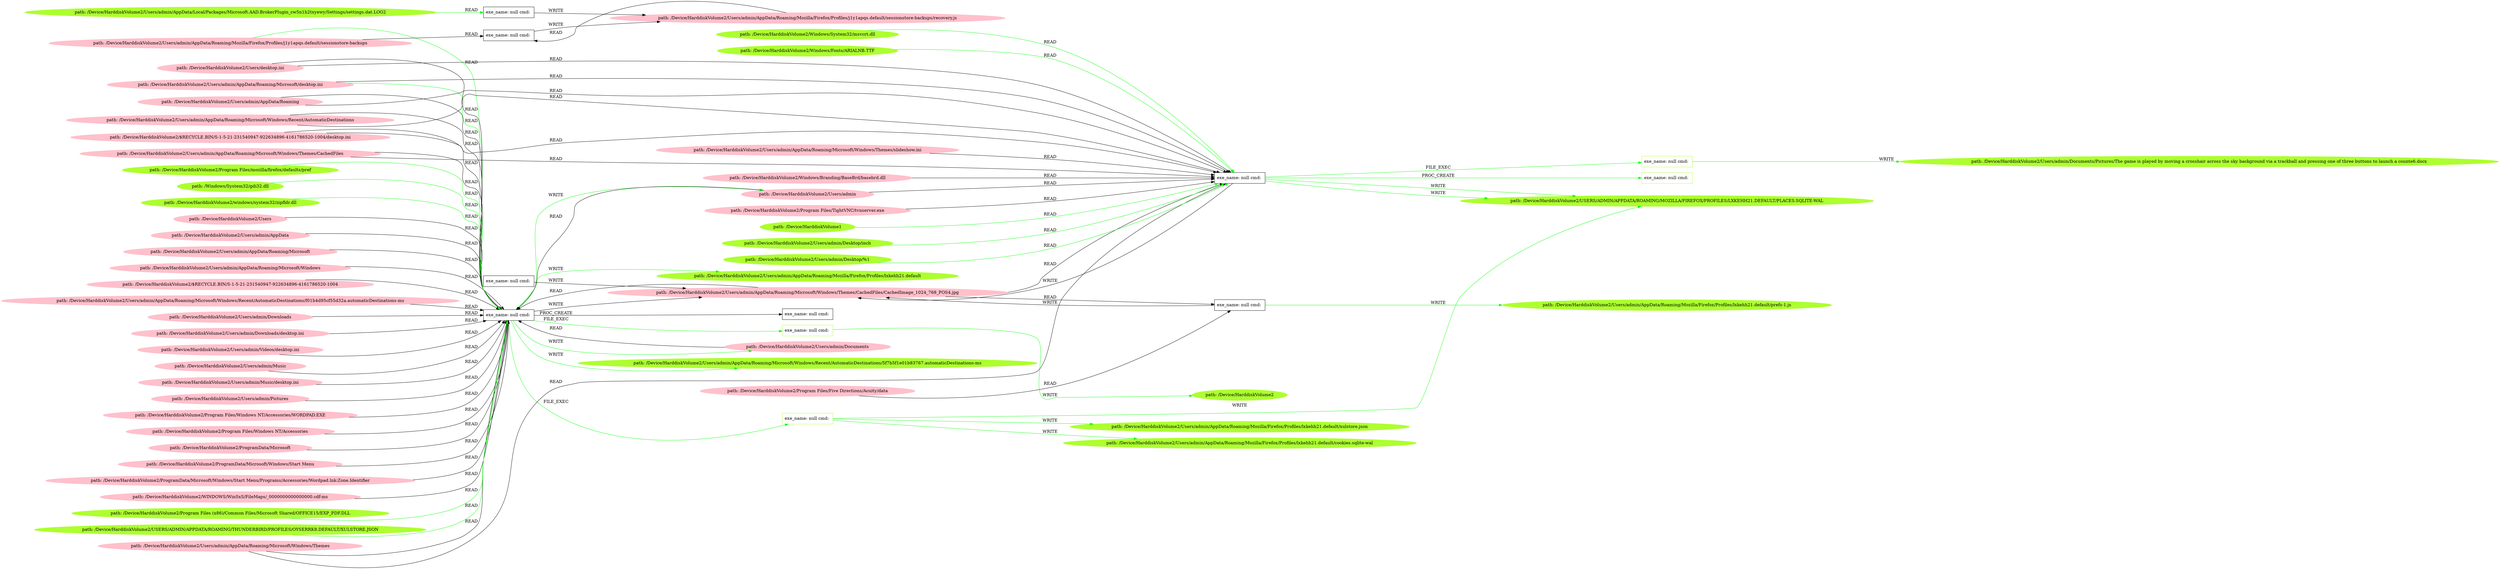 digraph {
	rankdir=LR
	0 [label="exe_name: null cmd: " color=black shape=box style=solid]
	108 [label="exe_name: null cmd: " color=greenyellow shape=box style=solid]
	0 -> 108 [label=FILE_EXEC color=green]
	0 [label="exe_name: null cmd: " color=black shape=box style=solid]
	112 [label="exe_name: null cmd: " color=greenyellow shape=box style=solid]
	0 -> 112 [label=FILE_EXEC color=green]
	50 [label="exe_name: null cmd: " color=black shape=box style=solid]
	124 [label="exe_name: null cmd: " color=greenyellow shape=box style=solid]
	50 -> 124 [label=FILE_EXEC color=green]
	22 [label="path: /Device/HarddiskVolume2/Users/admin/AppData/Roaming/Mozilla/Firefox/Profiles/j1y1apqs.default/sessionstore-backups" color=pink shape=oval style=filled]
	0 [label="exe_name: null cmd: " color=black shape=box style=solid]
	22 -> 0 [label=READ color=green]
	22 [label="path: /Device/HarddiskVolume2/Users/admin/AppData/Roaming/Mozilla/Firefox/Profiles/j1y1apqs.default/sessionstore-backups" color=pink shape=oval style=filled]
	20 [label="exe_name: null cmd: " color=black shape=box style=solid]
	22 -> 20 [label=READ color=black]
	54 [label="path: /Device/HarddiskVolume2/Users/admin/AppData/Roaming/Mozilla/Firefox/Profiles/j1y1apqs.default/sessionstore-backups/recovery.js" color=pink shape=oval style=filled]
	20 [label="exe_name: null cmd: " color=black shape=box style=solid]
	54 -> 20 [label=READ color=black]
	20 [label="exe_name: null cmd: " color=black shape=box style=solid]
	54 [label="path: /Device/HarddiskVolume2/Users/admin/AppData/Roaming/Mozilla/Firefox/Profiles/j1y1apqs.default/sessionstore-backups/recovery.js" color=pink shape=oval style=filled]
	20 -> 54 [label=WRITE color=black]
	48 [label="exe_name: null cmd: " color=black shape=box style=solid]
	54 [label="path: /Device/HarddiskVolume2/Users/admin/AppData/Roaming/Mozilla/Firefox/Profiles/j1y1apqs.default/sessionstore-backups/recovery.js" color=pink shape=oval style=filled]
	48 -> 54 [label=WRITE color=black]
	9 [label="path: /Device/HarddiskVolume2/Program Files/Five Directions/Acuity/data" color=pink shape=oval style=filled]
	2 [label="exe_name: null cmd: " color=black shape=box style=solid]
	9 -> 2 [label=READ color=black]
	2 [label="exe_name: null cmd: " color=black shape=box style=solid]
	64 [label="path: /Device/HarddiskVolume2/Users/admin/AppData/Roaming/Microsoft/Windows/Themes/CachedFiles/CachedImage_1024_768_POS4.jpg" color=pink shape=oval style=filled]
	2 -> 64 [label=WRITE color=black]
	64 [label="path: /Device/HarddiskVolume2/Users/admin/AppData/Roaming/Microsoft/Windows/Themes/CachedFiles/CachedImage_1024_768_POS4.jpg" color=pink shape=oval style=filled]
	2 [label="exe_name: null cmd: " color=black shape=box style=solid]
	64 -> 2 [label=READ color=black]
	92 [label="path: /Device/HarddiskVolume2/Users/desktop.ini" color=pink shape=oval style=filled]
	50 [label="exe_name: null cmd: " color=black shape=box style=solid]
	92 -> 50 [label=READ color=black]
	88 [label="path: /Device/HarddiskVolume2/Users/admin" color=pink shape=oval style=filled]
	50 [label="exe_name: null cmd: " color=black shape=box style=solid]
	88 -> 50 [label=READ color=black]
	86 [label="path: /Device/HarddiskVolume2/Users/admin/AppData/Roaming/Microsoft/desktop.ini" color=pink shape=oval style=filled]
	50 [label="exe_name: null cmd: " color=black shape=box style=solid]
	86 -> 50 [label=READ color=black]
	94 [label="path: /Device/HarddiskVolume2/Users/admin/AppData/Roaming" color=pink shape=oval style=filled]
	50 [label="exe_name: null cmd: " color=black shape=box style=solid]
	94 -> 50 [label=READ color=black]
	90 [label="path: /Device/HarddiskVolume2/Users/admin/AppData/Roaming/Microsoft/Windows/Themes" color=pink shape=oval style=filled]
	50 [label="exe_name: null cmd: " color=black shape=box style=solid]
	90 -> 50 [label=READ color=black]
	96 [label="path: /Device/HarddiskVolume2/Users/admin/AppData/Roaming/Microsoft/Windows/Themes/slideshow.ini" color=pink shape=oval style=filled]
	50 [label="exe_name: null cmd: " color=black shape=box style=solid]
	96 -> 50 [label=READ color=black]
	82 [label="path: /Device/HarddiskVolume2/Users/admin/AppData/Roaming/Microsoft/Windows/Themes/CachedFiles" color=pink shape=oval style=filled]
	50 [label="exe_name: null cmd: " color=black shape=box style=solid]
	82 -> 50 [label=READ color=black]
	62 [label="path: /Device/HarddiskVolume2/$RECYCLE.BIN/S-1-5-21-231540947-922634896-4161786520-1004/desktop.ini" color=pink shape=oval style=filled]
	50 [label="exe_name: null cmd: " color=black shape=box style=solid]
	62 -> 50 [label=READ color=black]
	11 [label="path: /Device/HarddiskVolume2/Windows/Branding/BaseBrd/basebrd.dll" color=pink shape=oval style=filled]
	50 [label="exe_name: null cmd: " color=black shape=box style=solid]
	11 -> 50 [label=READ color=black]
	64 [label="path: /Device/HarddiskVolume2/Users/admin/AppData/Roaming/Microsoft/Windows/Themes/CachedFiles/CachedImage_1024_768_POS4.jpg" color=pink shape=oval style=filled]
	50 [label="exe_name: null cmd: " color=black shape=box style=solid]
	64 -> 50 [label=READ color=black]
	58 [label="path: /Device/HarddiskVolume2/Users/admin/AppData/Roaming/Microsoft/Windows/Recent/AutomaticDestinations" color=pink shape=oval style=filled]
	50 [label="exe_name: null cmd: " color=black shape=box style=solid]
	58 -> 50 [label=READ color=black]
	76 [label="path: /Device/HarddiskVolume2/Program Files/TightVNC/tvnserver.exe" color=pink shape=oval style=filled]
	50 [label="exe_name: null cmd: " color=black shape=box style=solid]
	76 -> 50 [label=READ color=black]
	50 [label="exe_name: null cmd: " color=black shape=box style=solid]
	64 [label="path: /Device/HarddiskVolume2/Users/admin/AppData/Roaming/Microsoft/Windows/Themes/CachedFiles/CachedImage_1024_768_POS4.jpg" color=pink shape=oval style=filled]
	50 -> 64 [label=WRITE color=black]
	52 [label="path: /Device/HarddiskVolume2/Users" color=pink shape=oval style=filled]
	0 [label="exe_name: null cmd: " color=black shape=box style=solid]
	52 -> 0 [label=READ color=black]
	88 [label="path: /Device/HarddiskVolume2/Users/admin" color=pink shape=oval style=filled]
	0 [label="exe_name: null cmd: " color=black shape=box style=solid]
	88 -> 0 [label=READ color=black]
	92 [label="path: /Device/HarddiskVolume2/Users/desktop.ini" color=pink shape=oval style=filled]
	0 [label="exe_name: null cmd: " color=black shape=box style=solid]
	92 -> 0 [label=READ color=black]
	94 [label="path: /Device/HarddiskVolume2/Users/admin/AppData/Roaming" color=pink shape=oval style=filled]
	0 [label="exe_name: null cmd: " color=black shape=box style=solid]
	94 -> 0 [label=READ color=black]
	99 [label="path: /Device/HarddiskVolume2/Users/admin/AppData" color=pink shape=oval style=filled]
	0 [label="exe_name: null cmd: " color=black shape=box style=solid]
	99 -> 0 [label=READ color=black]
	73 [label="path: /Device/HarddiskVolume2/Users/admin/AppData/Roaming/Microsoft" color=pink shape=oval style=filled]
	0 [label="exe_name: null cmd: " color=black shape=box style=solid]
	73 -> 0 [label=READ color=black]
	78 [label="path: /Device/HarddiskVolume2/Users/admin/AppData/Roaming/Microsoft/Windows" color=pink shape=oval style=filled]
	0 [label="exe_name: null cmd: " color=black shape=box style=solid]
	78 -> 0 [label=READ color=black]
	90 [label="path: /Device/HarddiskVolume2/Users/admin/AppData/Roaming/Microsoft/Windows/Themes" color=pink shape=oval style=filled]
	0 [label="exe_name: null cmd: " color=black shape=box style=solid]
	90 -> 0 [label=READ color=black]
	80 [label="path: /Device/HarddiskVolume2/$RECYCLE.BIN/S-1-5-21-231540947-922634896-4161786520-1004" color=pink shape=oval style=filled]
	0 [label="exe_name: null cmd: " color=black shape=box style=solid]
	80 -> 0 [label=READ color=black]
	82 [label="path: /Device/HarddiskVolume2/Users/admin/AppData/Roaming/Microsoft/Windows/Themes/CachedFiles" color=pink shape=oval style=filled]
	0 [label="exe_name: null cmd: " color=black shape=box style=solid]
	82 -> 0 [label=READ color=black]
	62 [label="path: /Device/HarddiskVolume2/$RECYCLE.BIN/S-1-5-21-231540947-922634896-4161786520-1004/desktop.ini" color=pink shape=oval style=filled]
	0 [label="exe_name: null cmd: " color=black shape=box style=solid]
	62 -> 0 [label=READ color=black]
	64 [label="path: /Device/HarddiskVolume2/Users/admin/AppData/Roaming/Microsoft/Windows/Themes/CachedFiles/CachedImage_1024_768_POS4.jpg" color=pink shape=oval style=filled]
	0 [label="exe_name: null cmd: " color=black shape=box style=solid]
	64 -> 0 [label=READ color=black]
	58 [label="path: /Device/HarddiskVolume2/Users/admin/AppData/Roaming/Microsoft/Windows/Recent/AutomaticDestinations" color=pink shape=oval style=filled]
	0 [label="exe_name: null cmd: " color=black shape=box style=solid]
	58 -> 0 [label=READ color=black]
	74 [label="path: /Device/HarddiskVolume2/Users/admin/AppData/Roaming/Microsoft/Windows/Recent/AutomaticDestinations/f01b4d95cf55d32a.automaticDestinations-ms" color=pink shape=oval style=filled]
	0 [label="exe_name: null cmd: " color=black shape=box style=solid]
	74 -> 0 [label=READ color=black]
	36 [label="path: /Device/HarddiskVolume2/Users/admin/Downloads" color=pink shape=oval style=filled]
	0 [label="exe_name: null cmd: " color=black shape=box style=solid]
	36 -> 0 [label=READ color=black]
	24 [label="path: /Device/HarddiskVolume2/Users/admin/Downloads/desktop.ini" color=pink shape=oval style=filled]
	0 [label="exe_name: null cmd: " color=black shape=box style=solid]
	24 -> 0 [label=READ color=black]
	3 [label="path: /Device/HarddiskVolume2/Users/admin/Videos/desktop.ini" color=pink shape=oval style=filled]
	0 [label="exe_name: null cmd: " color=black shape=box style=solid]
	3 -> 0 [label=READ color=black]
	27 [label="path: /Device/HarddiskVolume2/Users/admin/Music" color=pink shape=oval style=filled]
	0 [label="exe_name: null cmd: " color=black shape=box style=solid]
	27 -> 0 [label=READ color=black]
	4 [label="path: /Device/HarddiskVolume2/Users/admin/Music/desktop.ini" color=pink shape=oval style=filled]
	0 [label="exe_name: null cmd: " color=black shape=box style=solid]
	4 -> 0 [label=READ color=black]
	5 [label="path: /Device/HarddiskVolume2/Users/admin/Pictures" color=pink shape=oval style=filled]
	0 [label="exe_name: null cmd: " color=black shape=box style=solid]
	5 -> 0 [label=READ color=black]
	23 [label="path: /Device/HarddiskVolume2/Users/admin/Documents" color=pink shape=oval style=filled]
	0 [label="exe_name: null cmd: " color=black shape=box style=solid]
	23 -> 0 [label=READ color=black]
	0 [label="exe_name: null cmd: " color=black shape=box style=solid]
	64 [label="path: /Device/HarddiskVolume2/Users/admin/AppData/Roaming/Microsoft/Windows/Themes/CachedFiles/CachedImage_1024_768_POS4.jpg" color=pink shape=oval style=filled]
	0 -> 64 [label=WRITE color=black]
	6 [label="exe_name: null cmd: " color=black shape=box style=solid]
	64 [label="path: /Device/HarddiskVolume2/Users/admin/AppData/Roaming/Microsoft/Windows/Themes/CachedFiles/CachedImage_1024_768_POS4.jpg" color=pink shape=oval style=filled]
	6 -> 64 [label=WRITE color=black]
	123 [label="path: /Device/HarddiskVolume1" color=greenyellow shape=oval style=filled]
	50 [label="exe_name: null cmd: " color=black shape=box style=solid]
	123 -> 50 [label=READ color=green]
	38 [label="path: /Device/HarddiskVolume2/Program Files/Windows NT/Accessories/WORDPAD.EXE" color=pink shape=oval style=filled]
	0 [label="exe_name: null cmd: " color=black shape=box style=solid]
	38 -> 0 [label=READ color=black]
	51 [label="path: /Device/HarddiskVolume2/Program Files/Windows NT/Accessories" color=pink shape=oval style=filled]
	0 [label="exe_name: null cmd: " color=black shape=box style=solid]
	51 -> 0 [label=READ color=black]
	16 [label="path: /Device/HarddiskVolume2/ProgramData/Microsoft" color=pink shape=oval style=filled]
	0 [label="exe_name: null cmd: " color=black shape=box style=solid]
	16 -> 0 [label=READ color=black]
	21 [label="path: /Device/HarddiskVolume2/ProgramData/Microsoft/Windows/Start Menu" color=pink shape=oval style=filled]
	0 [label="exe_name: null cmd: " color=black shape=box style=solid]
	21 -> 0 [label=READ color=black]
	8 [label="path: /Device/HarddiskVolume2/ProgramData/Microsoft/Windows/Start Menu/Programs/Accessories/Wordpad.lnk:Zone.Identifier" color=pink shape=oval style=filled]
	0 [label="exe_name: null cmd: " color=black shape=box style=solid]
	8 -> 0 [label=READ color=black]
	17 [label="path: /Device/HarddiskVolume2/WINDOWS/WinSxS/FileMaps/_0000000000000000.cdf-ms" color=pink shape=oval style=filled]
	0 [label="exe_name: null cmd: " color=black shape=box style=solid]
	17 -> 0 [label=READ color=black]
	0 [label="exe_name: null cmd: " color=black shape=box style=solid]
	1 [label="exe_name: null cmd: " color=black shape=box style=solid]
	0 -> 1 [label=PROC_CREATE color=black]
	121 [label="path: /Device/HarddiskVolume2/Users/admin/Desktop/inch" color=greenyellow shape=oval style=filled]
	50 [label="exe_name: null cmd: " color=black shape=box style=solid]
	121 -> 50 [label=READ color=green]
	86 [label="path: /Device/HarddiskVolume2/Users/admin/AppData/Roaming/Microsoft/desktop.ini" color=pink shape=oval style=filled]
	0 [label="exe_name: null cmd: " color=black shape=box style=solid]
	86 -> 0 [label=READ color=green]
	129 [label="path: /Device/HarddiskVolume2/Users/admin/Desktop/%1" color=greenyellow shape=oval style=filled]
	50 [label="exe_name: null cmd: " color=black shape=box style=solid]
	129 -> 50 [label=READ color=green]
	116 [label="path: /Device/HarddiskVolume2/Program Files (x86)/Common Files/Microsoft Shared/OFFICE15/EXP_PDF.DLL" color=greenyellow shape=oval style=filled]
	0 [label="exe_name: null cmd: " color=black shape=box style=solid]
	116 -> 0 [label=READ color=green]
	119 [label="path: /Device/HarddiskVolume2/Users/admin/AppData/Local/Packages/Microsoft.AAD.BrokerPlugin_cw5n1h2txyewy/Settings/settings.dat.LOG2" color=greenyellow shape=oval style=filled]
	48 [label="exe_name: null cmd: " color=black shape=box style=solid]
	119 -> 48 [label=READ color=green]
	101 [label="path: /Device/HarddiskVolume2/USERS/ADMIN/APPDATA/ROAMING/THUNDERBIRD/PROFILES/OYSERRK8.DEFAULT/XULSTORE.JSON" color=greenyellow shape=oval style=filled]
	0 [label="exe_name: null cmd: " color=black shape=box style=solid]
	101 -> 0 [label=READ color=green]
	128 [label="path: /Device/HarddiskVolume2/Windows/System32/msvcrt.dll" color=greenyellow shape=oval style=filled]
	50 [label="exe_name: null cmd: " color=black shape=box style=solid]
	128 -> 50 [label=READ color=green]
	2 [label="exe_name: null cmd: " color=black shape=box style=solid]
	118 [label="path: /Device/HarddiskVolume2/Users/admin/AppData/Roaming/Mozilla/Firefox/Profiles/lxkehh21.default/prefs-1.js" color=greenyellow shape=oval style=filled]
	2 -> 118 [label=WRITE color=green]
	108 [label="exe_name: null cmd: " color=greenyellow shape=box style=solid]
	109 [label="path: /Device/HarddiskVolume2" color=greenyellow shape=oval style=filled]
	108 -> 109 [label=WRITE color=green]
	0 [label="exe_name: null cmd: " color=black shape=box style=solid]
	23 [label="path: /Device/HarddiskVolume2/Users/admin/Documents" color=pink shape=oval style=filled]
	0 -> 23 [label=WRITE color=green]
	124 [label="exe_name: null cmd: " color=greenyellow shape=box style=solid]
	125 [label="path: /Device/HarddiskVolume2/Users/admin/Documents/Pictures/The game is played by moving a crosshair across the sky background via a trackball and pressing one of three buttons to launch a counte6.docx" color=greenyellow shape=oval style=filled]
	124 -> 125 [label=WRITE color=green]
	50 [label="exe_name: null cmd: " color=black shape=box style=solid]
	114 [label="path: /Device/HarddiskVolume2/USERS/ADMIN/APPDATA/ROAMING/MOZILLA/FIREFOX/PROFILES/LXKEHH21.DEFAULT/PLACES.SQLITE-WAL" color=greenyellow shape=oval style=filled]
	50 -> 114 [label=WRITE color=green]
	112 [label="exe_name: null cmd: " color=greenyellow shape=box style=solid]
	114 [label="path: /Device/HarddiskVolume2/USERS/ADMIN/APPDATA/ROAMING/MOZILLA/FIREFOX/PROFILES/LXKEHH21.DEFAULT/PLACES.SQLITE-WAL" color=greenyellow shape=oval style=filled]
	112 -> 114 [label=WRITE color=green]
	112 [label="exe_name: null cmd: " color=greenyellow shape=box style=solid]
	115 [label="path: /Device/HarddiskVolume2/Users/admin/AppData/Roaming/Mozilla/Firefox/Profiles/lxkehh21.default/xulstore.json" color=greenyellow shape=oval style=filled]
	112 -> 115 [label=WRITE color=green]
	112 [label="exe_name: null cmd: " color=greenyellow shape=box style=solid]
	113 [label="path: /Device/HarddiskVolume2/Users/admin/AppData/Roaming/Mozilla/Firefox/Profiles/lxkehh21.default/cookies.sqlite-wal" color=greenyellow shape=oval style=filled]
	112 -> 113 [label=WRITE color=green]
	104 [label="path: /Device/HarddiskVolume2/Program Files/mozilla/firefox/defaults/pref" color=greenyellow shape=oval style=filled]
	0 [label="exe_name: null cmd: " color=black shape=box style=solid]
	104 -> 0 [label=READ color=green]
	111 [label="path: /Windows/System32/gdi32.dll" color=greenyellow shape=oval style=filled]
	0 [label="exe_name: null cmd: " color=black shape=box style=solid]
	111 -> 0 [label=READ color=green]
	50 [label="exe_name: null cmd: " color=black shape=box style=solid]
	127 [label="exe_name: null cmd: " color=greenyellow shape=box style=solid]
	50 -> 127 [label=PROC_CREATE color=green]
	0 [label="exe_name: null cmd: " color=black shape=box style=solid]
	88 [label="path: /Device/HarddiskVolume2/Users/admin" color=pink shape=oval style=filled]
	0 -> 88 [label=WRITE color=green]
	50 [label="exe_name: null cmd: " color=black shape=box style=solid]
	114 [label="path: /Device/HarddiskVolume2/USERS/ADMIN/APPDATA/ROAMING/MOZILLA/FIREFOX/PROFILES/LXKEHH21.DEFAULT/PLACES.SQLITE-WAL" color=greenyellow shape=oval style=filled]
	50 -> 114 [label=WRITE color=green]
	0 [label="exe_name: null cmd: " color=black shape=box style=solid]
	102 [label="path: /Device/HarddiskVolume2/Users/admin/AppData/Roaming/Microsoft/Windows/Recent/AutomaticDestinations/5f7b5f1e01b83767.automaticDestinations-ms" color=greenyellow shape=oval style=filled]
	0 -> 102 [label=WRITE color=green]
	126 [label="path: /Device/HarddiskVolume2/Windows/Fonts/ARIALNB.TTF" color=greenyellow shape=oval style=filled]
	50 [label="exe_name: null cmd: " color=black shape=box style=solid]
	126 -> 50 [label=READ color=green]
	110 [label="path: /Device/HarddiskVolume2/windows/system32/zipfldr.dll" color=greenyellow shape=oval style=filled]
	0 [label="exe_name: null cmd: " color=black shape=box style=solid]
	110 -> 0 [label=READ color=green]
	0 [label="exe_name: null cmd: " color=black shape=box style=solid]
	117 [label="path: /Device/HarddiskVolume2/Users/admin/AppData/Roaming/Mozilla/Firefox/Profiles/lxkehh21.default" color=greenyellow shape=oval style=filled]
	0 -> 117 [label=WRITE color=green]
}
